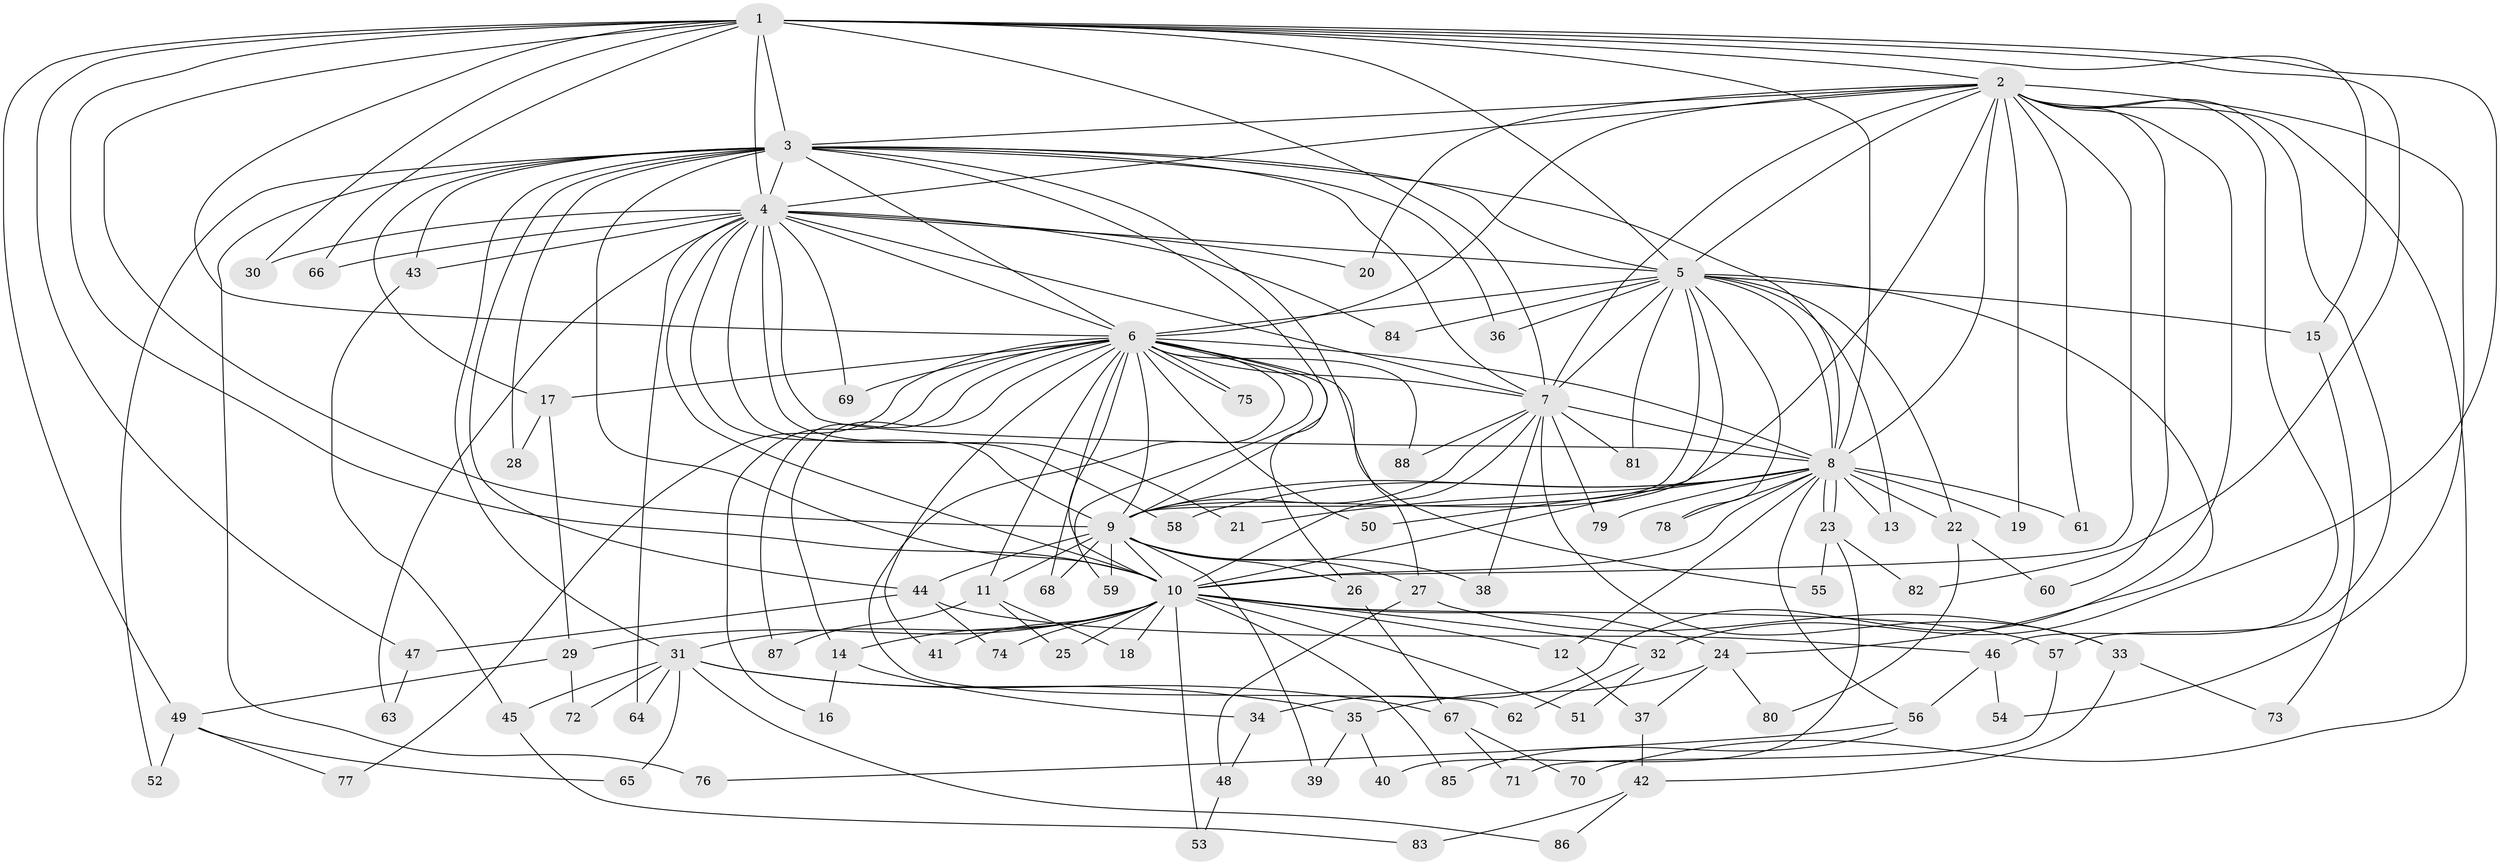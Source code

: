 // Generated by graph-tools (version 1.1) at 2025/25/03/09/25 03:25:38]
// undirected, 88 vertices, 201 edges
graph export_dot {
graph [start="1"]
  node [color=gray90,style=filled];
  1;
  2;
  3;
  4;
  5;
  6;
  7;
  8;
  9;
  10;
  11;
  12;
  13;
  14;
  15;
  16;
  17;
  18;
  19;
  20;
  21;
  22;
  23;
  24;
  25;
  26;
  27;
  28;
  29;
  30;
  31;
  32;
  33;
  34;
  35;
  36;
  37;
  38;
  39;
  40;
  41;
  42;
  43;
  44;
  45;
  46;
  47;
  48;
  49;
  50;
  51;
  52;
  53;
  54;
  55;
  56;
  57;
  58;
  59;
  60;
  61;
  62;
  63;
  64;
  65;
  66;
  67;
  68;
  69;
  70;
  71;
  72;
  73;
  74;
  75;
  76;
  77;
  78;
  79;
  80;
  81;
  82;
  83;
  84;
  85;
  86;
  87;
  88;
  1 -- 2;
  1 -- 3;
  1 -- 4;
  1 -- 5;
  1 -- 6;
  1 -- 7;
  1 -- 8;
  1 -- 9;
  1 -- 10;
  1 -- 15;
  1 -- 30;
  1 -- 32;
  1 -- 47;
  1 -- 49;
  1 -- 66;
  1 -- 82;
  2 -- 3;
  2 -- 4;
  2 -- 5;
  2 -- 6;
  2 -- 7;
  2 -- 8;
  2 -- 9;
  2 -- 10;
  2 -- 19;
  2 -- 20;
  2 -- 34;
  2 -- 46;
  2 -- 54;
  2 -- 57;
  2 -- 60;
  2 -- 61;
  2 -- 70;
  3 -- 4;
  3 -- 5;
  3 -- 6;
  3 -- 7;
  3 -- 8;
  3 -- 9;
  3 -- 10;
  3 -- 17;
  3 -- 27;
  3 -- 28;
  3 -- 31;
  3 -- 36;
  3 -- 43;
  3 -- 44;
  3 -- 52;
  3 -- 76;
  4 -- 5;
  4 -- 6;
  4 -- 7;
  4 -- 8;
  4 -- 9;
  4 -- 10;
  4 -- 20;
  4 -- 21;
  4 -- 30;
  4 -- 43;
  4 -- 58;
  4 -- 63;
  4 -- 64;
  4 -- 66;
  4 -- 69;
  4 -- 84;
  5 -- 6;
  5 -- 7;
  5 -- 8;
  5 -- 9;
  5 -- 10;
  5 -- 13;
  5 -- 15;
  5 -- 22;
  5 -- 24;
  5 -- 36;
  5 -- 78;
  5 -- 81;
  5 -- 84;
  6 -- 7;
  6 -- 8;
  6 -- 9;
  6 -- 10;
  6 -- 11;
  6 -- 14;
  6 -- 16;
  6 -- 17;
  6 -- 26;
  6 -- 41;
  6 -- 50;
  6 -- 55;
  6 -- 59;
  6 -- 62;
  6 -- 68;
  6 -- 69;
  6 -- 75;
  6 -- 75;
  6 -- 77;
  6 -- 87;
  6 -- 88;
  7 -- 8;
  7 -- 9;
  7 -- 10;
  7 -- 33;
  7 -- 38;
  7 -- 79;
  7 -- 81;
  7 -- 88;
  8 -- 9;
  8 -- 10;
  8 -- 12;
  8 -- 13;
  8 -- 19;
  8 -- 21;
  8 -- 22;
  8 -- 23;
  8 -- 23;
  8 -- 50;
  8 -- 56;
  8 -- 58;
  8 -- 61;
  8 -- 78;
  8 -- 79;
  9 -- 10;
  9 -- 11;
  9 -- 26;
  9 -- 27;
  9 -- 38;
  9 -- 39;
  9 -- 44;
  9 -- 59;
  9 -- 68;
  10 -- 12;
  10 -- 14;
  10 -- 18;
  10 -- 24;
  10 -- 25;
  10 -- 29;
  10 -- 31;
  10 -- 32;
  10 -- 41;
  10 -- 51;
  10 -- 53;
  10 -- 57;
  10 -- 74;
  10 -- 85;
  11 -- 18;
  11 -- 25;
  11 -- 87;
  12 -- 37;
  14 -- 16;
  14 -- 34;
  15 -- 73;
  17 -- 28;
  17 -- 29;
  22 -- 60;
  22 -- 80;
  23 -- 40;
  23 -- 55;
  23 -- 82;
  24 -- 35;
  24 -- 37;
  24 -- 80;
  26 -- 67;
  27 -- 33;
  27 -- 48;
  29 -- 49;
  29 -- 72;
  31 -- 35;
  31 -- 45;
  31 -- 64;
  31 -- 65;
  31 -- 67;
  31 -- 72;
  31 -- 86;
  32 -- 51;
  32 -- 62;
  33 -- 42;
  33 -- 73;
  34 -- 48;
  35 -- 39;
  35 -- 40;
  37 -- 42;
  42 -- 83;
  42 -- 86;
  43 -- 45;
  44 -- 46;
  44 -- 47;
  44 -- 74;
  45 -- 83;
  46 -- 54;
  46 -- 56;
  47 -- 63;
  48 -- 53;
  49 -- 52;
  49 -- 65;
  49 -- 77;
  56 -- 76;
  56 -- 85;
  57 -- 71;
  67 -- 70;
  67 -- 71;
}
